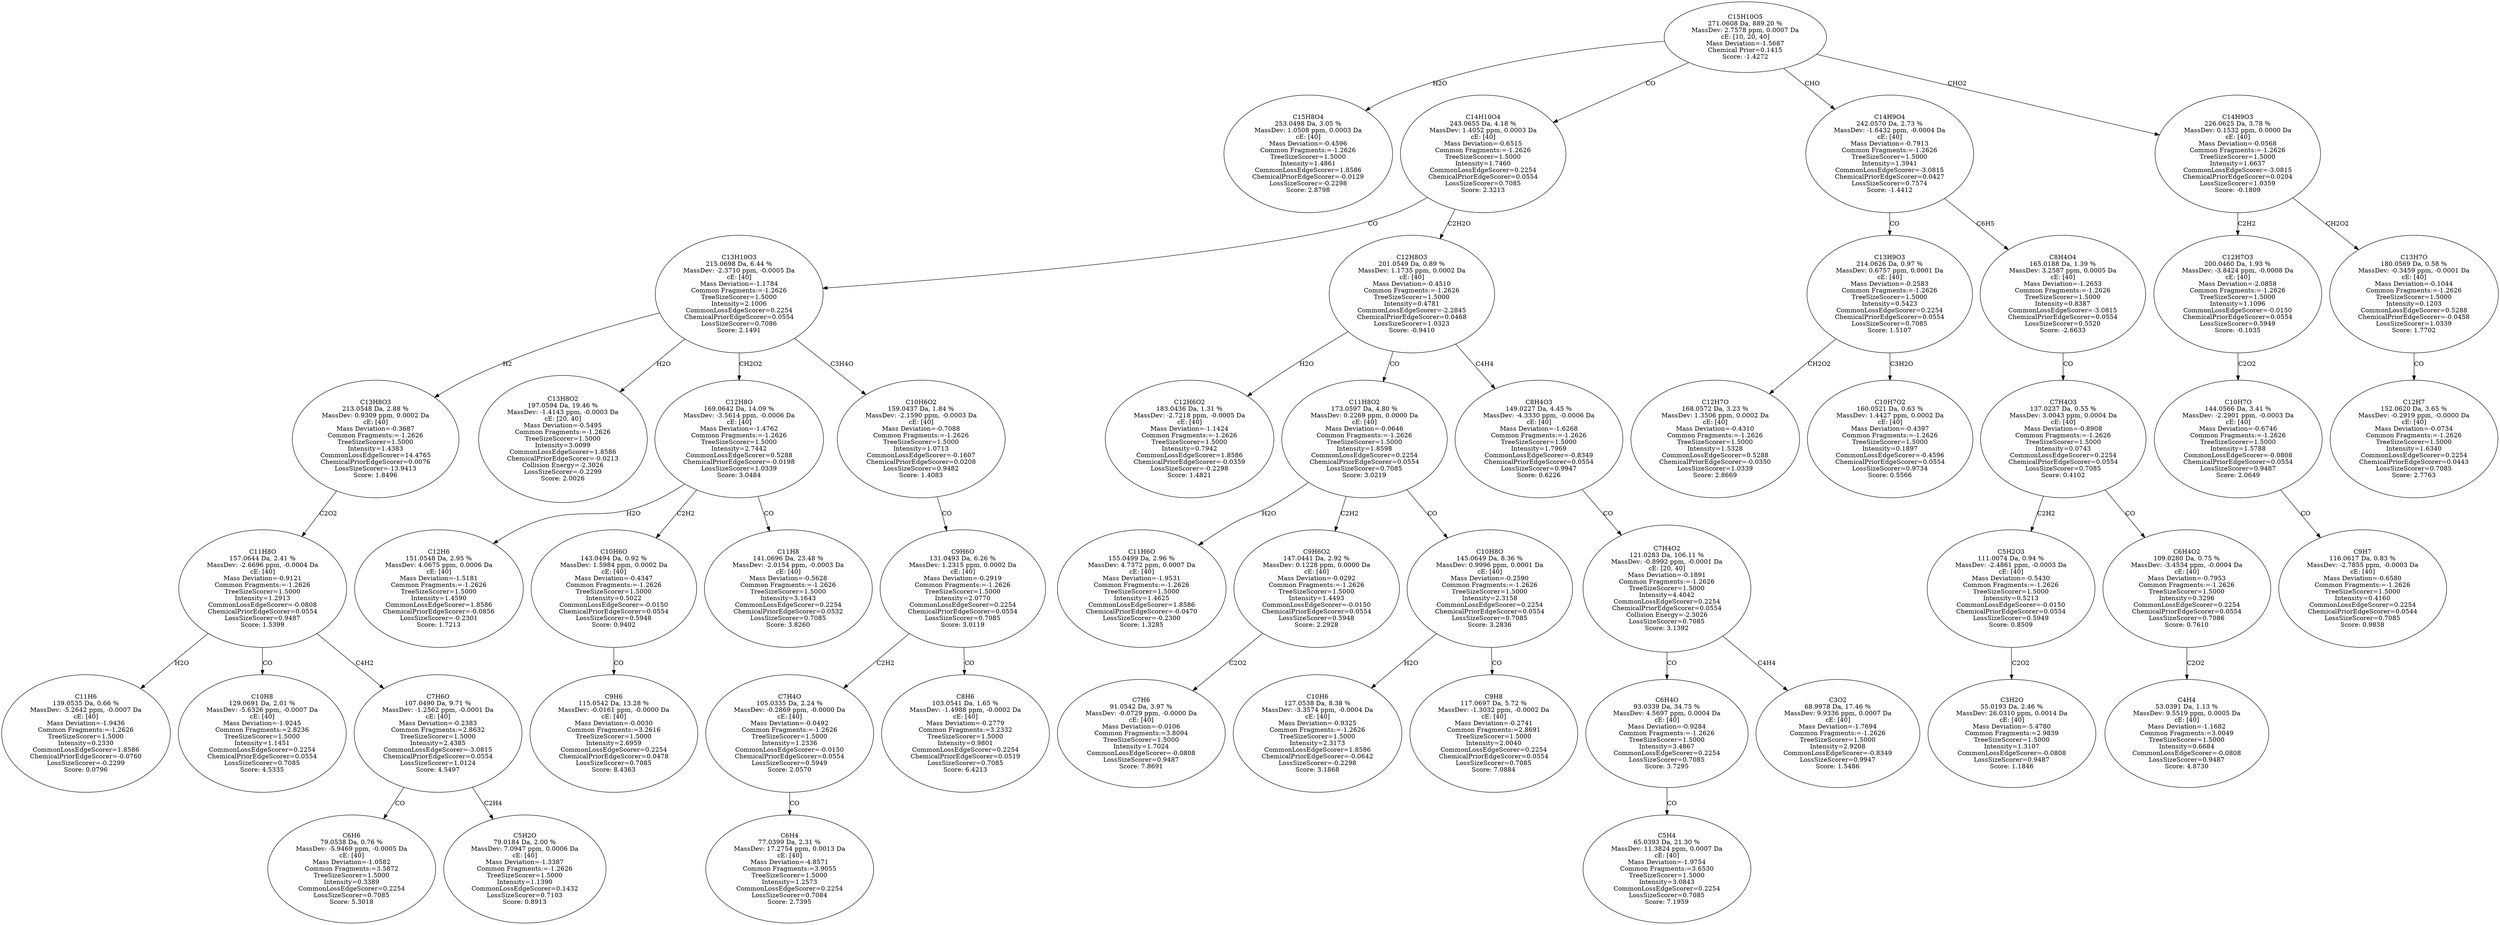 strict digraph {
v1 [label="C15H8O4\n253.0498 Da, 3.05 %\nMassDev: 1.0508 ppm, 0.0003 Da\ncE: [40]\nMass Deviation=-0.4596\nCommon Fragments:=-1.2626\nTreeSizeScorer=1.5000\nIntensity=1.4861\nCommonLossEdgeScorer=1.8586\nChemicalPriorEdgeScorer=-0.0129\nLossSizeScorer=-0.2298\nScore: 2.8798"];
v2 [label="C11H6\n139.0535 Da, 0.66 %\nMassDev: -5.2642 ppm, -0.0007 Da\ncE: [40]\nMass Deviation=-1.9436\nCommon Fragments:=-1.2626\nTreeSizeScorer=1.5000\nIntensity=0.2330\nCommonLossEdgeScorer=1.8586\nChemicalPriorEdgeScorer=-0.0760\nLossSizeScorer=-0.2299\nScore: 0.0796"];
v3 [label="C10H8\n129.0691 Da, 2.01 %\nMassDev: -5.6326 ppm, -0.0007 Da\ncE: [40]\nMass Deviation=-1.9245\nCommon Fragments:=2.8236\nTreeSizeScorer=1.5000\nIntensity=1.1451\nCommonLossEdgeScorer=0.2254\nChemicalPriorEdgeScorer=0.0554\nLossSizeScorer=0.7085\nScore: 4.5335"];
v4 [label="C6H6\n79.0538 Da, 0.76 %\nMassDev: -5.9469 ppm, -0.0005 Da\ncE: [40]\nMass Deviation=-1.0582\nCommon Fragments:=3.5872\nTreeSizeScorer=1.5000\nIntensity=0.3389\nCommonLossEdgeScorer=0.2254\nLossSizeScorer=0.7085\nScore: 5.3018"];
v5 [label="C5H2O\n79.0184 Da, 2.00 %\nMassDev: 7.0947 ppm, 0.0006 Da\ncE: [40]\nMass Deviation=-1.3387\nCommon Fragments:=-1.2626\nTreeSizeScorer=1.5000\nIntensity=1.1390\nCommonLossEdgeScorer=0.1432\nLossSizeScorer=0.7103\nScore: 0.8913"];
v6 [label="C7H6O\n107.0490 Da, 9.71 %\nMassDev: -1.2562 ppm, -0.0001 Da\ncE: [40]\nMass Deviation=-0.2383\nCommon Fragments:=2.8632\nTreeSizeScorer=1.5000\nIntensity=2.4385\nCommonLossEdgeScorer=-3.0815\nChemicalPriorEdgeScorer=0.0554\nLossSizeScorer=1.0124\nScore: 4.5497"];
v7 [label="C11H8O\n157.0644 Da, 2.41 %\nMassDev: -2.6696 ppm, -0.0004 Da\ncE: [40]\nMass Deviation=-0.9121\nCommon Fragments:=-1.2626\nTreeSizeScorer=1.5000\nIntensity=1.2913\nCommonLossEdgeScorer=-0.0808\nChemicalPriorEdgeScorer=0.0554\nLossSizeScorer=0.9487\nScore: 1.5399"];
v8 [label="C13H8O3\n213.0548 Da, 2.88 %\nMassDev: 0.9309 ppm, 0.0002 Da\ncE: [40]\nMass Deviation=-0.3687\nCommon Fragments:=-1.2626\nTreeSizeScorer=1.5000\nIntensity=1.4383\nCommonLossEdgeScorer=14.4765\nChemicalPriorEdgeScorer=0.0076\nLossSizeScorer=-13.9413\nScore: 1.8496"];
v9 [label="C13H8O2\n197.0594 Da, 19.46 %\nMassDev: -1.4143 ppm, -0.0003 Da\ncE: [20, 40]\nMass Deviation=-0.5495\nCommon Fragments:=-1.2626\nTreeSizeScorer=1.5000\nIntensity=3.0099\nCommonLossEdgeScorer=1.8586\nChemicalPriorEdgeScorer=-0.0213\nCollision Energy=-2.3026\nLossSizeScorer=-0.2299\nScore: 2.0026"];
v10 [label="C12H6\n151.0548 Da, 2.95 %\nMassDev: 4.0675 ppm, 0.0006 Da\ncE: [40]\nMass Deviation=-1.5181\nCommon Fragments:=-1.2626\nTreeSizeScorer=1.5000\nIntensity=1.4590\nCommonLossEdgeScorer=1.8586\nChemicalPriorEdgeScorer=-0.0856\nLossSizeScorer=-0.2301\nScore: 1.7213"];
v11 [label="C9H6\n115.0542 Da, 13.28 %\nMassDev: -0.0161 ppm, -0.0000 Da\ncE: [40]\nMass Deviation=-0.0030\nCommon Fragments:=3.2616\nTreeSizeScorer=1.5000\nIntensity=2.6959\nCommonLossEdgeScorer=0.2254\nChemicalPriorEdgeScorer=0.0478\nLossSizeScorer=0.7085\nScore: 8.4363"];
v12 [label="C10H6O\n143.0494 Da, 0.92 %\nMassDev: 1.5984 ppm, 0.0002 Da\ncE: [40]\nMass Deviation=-0.4347\nCommon Fragments:=-1.2626\nTreeSizeScorer=1.5000\nIntensity=0.5022\nCommonLossEdgeScorer=-0.0150\nChemicalPriorEdgeScorer=0.0554\nLossSizeScorer=0.5948\nScore: 0.9402"];
v13 [label="C11H8\n141.0696 Da, 23.48 %\nMassDev: -2.0154 ppm, -0.0003 Da\ncE: [40]\nMass Deviation=-0.5628\nCommon Fragments:=-1.2626\nTreeSizeScorer=1.5000\nIntensity=3.1643\nCommonLossEdgeScorer=0.2254\nChemicalPriorEdgeScorer=0.0532\nLossSizeScorer=0.7085\nScore: 3.8260"];
v14 [label="C12H8O\n169.0642 Da, 14.09 %\nMassDev: -3.5614 ppm, -0.0006 Da\ncE: [40]\nMass Deviation=-1.4762\nCommon Fragments:=-1.2626\nTreeSizeScorer=1.5000\nIntensity=2.7442\nCommonLossEdgeScorer=0.5288\nChemicalPriorEdgeScorer=-0.0198\nLossSizeScorer=1.0339\nScore: 3.0484"];
v15 [label="C6H4\n77.0399 Da, 2.31 %\nMassDev: 17.2754 ppm, 0.0013 Da\ncE: [40]\nMass Deviation=-4.8571\nCommon Fragments:=3.9055\nTreeSizeScorer=1.5000\nIntensity=1.2573\nCommonLossEdgeScorer=0.2254\nLossSizeScorer=0.7084\nScore: 2.7395"];
v16 [label="C7H4O\n105.0335 Da, 2.24 %\nMassDev: -0.2869 ppm, -0.0000 Da\ncE: [40]\nMass Deviation=-0.0492\nCommon Fragments:=-1.2626\nTreeSizeScorer=1.5000\nIntensity=1.2336\nCommonLossEdgeScorer=-0.0150\nChemicalPriorEdgeScorer=0.0554\nLossSizeScorer=0.5949\nScore: 2.0570"];
v17 [label="C8H6\n103.0541 Da, 1.65 %\nMassDev: -1.4988 ppm, -0.0002 Da\ncE: [40]\nMass Deviation=-0.2779\nCommon Fragments:=3.2332\nTreeSizeScorer=1.5000\nIntensity=0.9801\nCommonLossEdgeScorer=0.2254\nChemicalPriorEdgeScorer=0.0519\nLossSizeScorer=0.7085\nScore: 6.4213"];
v18 [label="C9H6O\n131.0493 Da, 6.26 %\nMassDev: 1.2315 ppm, 0.0002 Da\ncE: [40]\nMass Deviation=-0.2919\nCommon Fragments:=-1.2626\nTreeSizeScorer=1.5000\nIntensity=2.0770\nCommonLossEdgeScorer=0.2254\nChemicalPriorEdgeScorer=0.0554\nLossSizeScorer=0.7085\nScore: 3.0119"];
v19 [label="C10H6O2\n159.0437 Da, 1.84 %\nMassDev: -2.1590 ppm, -0.0003 Da\ncE: [40]\nMass Deviation=-0.7088\nCommon Fragments:=-1.2626\nTreeSizeScorer=1.5000\nIntensity=1.0713\nCommonLossEdgeScorer=-0.1607\nChemicalPriorEdgeScorer=0.0208\nLossSizeScorer=0.9482\nScore: 1.4083"];
v20 [label="C13H10O3\n215.0698 Da, 6.44 %\nMassDev: -2.3710 ppm, -0.0005 Da\ncE: [40]\nMass Deviation=-1.1784\nCommon Fragments:=-1.2626\nTreeSizeScorer=1.5000\nIntensity=2.1006\nCommonLossEdgeScorer=0.2254\nChemicalPriorEdgeScorer=0.0554\nLossSizeScorer=0.7086\nScore: 2.1491"];
v21 [label="C12H6O2\n183.0436 Da, 1.31 %\nMassDev: -2.7218 ppm, -0.0005 Da\ncE: [40]\nMass Deviation=-1.1424\nCommon Fragments:=-1.2626\nTreeSizeScorer=1.5000\nIntensity=0.7942\nCommonLossEdgeScorer=1.8586\nChemicalPriorEdgeScorer=-0.0359\nLossSizeScorer=-0.2298\nScore: 1.4821"];
v22 [label="C11H6O\n155.0499 Da, 2.96 %\nMassDev: 4.7372 ppm, 0.0007 Da\ncE: [40]\nMass Deviation=-1.9531\nCommon Fragments:=-1.2626\nTreeSizeScorer=1.5000\nIntensity=1.4625\nCommonLossEdgeScorer=1.8586\nChemicalPriorEdgeScorer=-0.0470\nLossSizeScorer=-0.2300\nScore: 1.3285"];
v23 [label="C7H6\n91.0542 Da, 3.97 %\nMassDev: -0.0729 ppm, -0.0000 Da\ncE: [40]\nMass Deviation=-0.0106\nCommon Fragments:=3.8094\nTreeSizeScorer=1.5000\nIntensity=1.7024\nCommonLossEdgeScorer=-0.0808\nLossSizeScorer=0.9487\nScore: 7.8691"];
v24 [label="C9H6O2\n147.0441 Da, 2.92 %\nMassDev: 0.1228 ppm, 0.0000 Da\ncE: [40]\nMass Deviation=-0.0292\nCommon Fragments:=-1.2626\nTreeSizeScorer=1.5000\nIntensity=1.4493\nCommonLossEdgeScorer=-0.0150\nChemicalPriorEdgeScorer=0.0554\nLossSizeScorer=0.5948\nScore: 2.2928"];
v25 [label="C10H6\n127.0538 Da, 8.38 %\nMassDev: -3.3574 ppm, -0.0004 Da\ncE: [40]\nMass Deviation=-0.9325\nCommon Fragments:=-1.2626\nTreeSizeScorer=1.5000\nIntensity=2.3173\nCommonLossEdgeScorer=1.8586\nChemicalPriorEdgeScorer=-0.0642\nLossSizeScorer=-0.2298\nScore: 3.1868"];
v26 [label="C9H8\n117.0697 Da, 5.72 %\nMassDev: -1.3032 ppm, -0.0002 Da\ncE: [40]\nMass Deviation=-0.2741\nCommon Fragments:=2.8691\nTreeSizeScorer=1.5000\nIntensity=2.0040\nCommonLossEdgeScorer=0.2254\nChemicalPriorEdgeScorer=0.0554\nLossSizeScorer=0.7085\nScore: 7.0884"];
v27 [label="C10H8O\n145.0649 Da, 8.36 %\nMassDev: 0.9996 ppm, 0.0001 Da\ncE: [40]\nMass Deviation=-0.2590\nCommon Fragments:=-1.2626\nTreeSizeScorer=1.5000\nIntensity=2.3158\nCommonLossEdgeScorer=0.2254\nChemicalPriorEdgeScorer=0.0554\nLossSizeScorer=0.7085\nScore: 3.2836"];
v28 [label="C11H8O2\n173.0597 Da, 4.80 %\nMassDev: 0.2269 ppm, 0.0000 Da\ncE: [40]\nMass Deviation=-0.0646\nCommon Fragments:=-1.2626\nTreeSizeScorer=1.5000\nIntensity=1.8598\nCommonLossEdgeScorer=0.2254\nChemicalPriorEdgeScorer=0.0554\nLossSizeScorer=0.7085\nScore: 3.0219"];
v29 [label="C5H4\n65.0393 Da, 21.30 %\nMassDev: 11.3824 ppm, 0.0007 Da\ncE: [40]\nMass Deviation=-1.9754\nCommon Fragments:=3.6530\nTreeSizeScorer=1.5000\nIntensity=3.0843\nCommonLossEdgeScorer=0.2254\nLossSizeScorer=0.7085\nScore: 7.1959"];
v30 [label="C6H4O\n93.0339 Da, 34.75 %\nMassDev: 4.5697 ppm, 0.0004 Da\ncE: [40]\nMass Deviation=-0.9284\nCommon Fragments:=-1.2626\nTreeSizeScorer=1.5000\nIntensity=3.4867\nCommonLossEdgeScorer=0.2254\nLossSizeScorer=0.7085\nScore: 3.7295"];
v31 [label="C3O2\n68.9978 Da, 17.46 %\nMassDev: 9.9336 ppm, 0.0007 Da\ncE: [40]\nMass Deviation=-1.7694\nCommon Fragments:=-1.2626\nTreeSizeScorer=1.5000\nIntensity=2.9208\nCommonLossEdgeScorer=-0.8349\nLossSizeScorer=0.9947\nScore: 1.5486"];
v32 [label="C7H4O2\n121.0283 Da, 106.11 %\nMassDev: -0.8992 ppm, -0.0001 Da\ncE: [20, 40]\nMass Deviation=-0.1891\nCommon Fragments:=-1.2626\nTreeSizeScorer=1.5000\nIntensity=4.4042\nCommonLossEdgeScorer=0.2254\nChemicalPriorEdgeScorer=0.0554\nCollision Energy=-2.3026\nLossSizeScorer=0.7085\nScore: 3.1392"];
v33 [label="C8H4O3\n149.0227 Da, 4.45 %\nMassDev: -4.3330 ppm, -0.0006 Da\ncE: [40]\nMass Deviation=-1.6268\nCommon Fragments:=-1.2626\nTreeSizeScorer=1.5000\nIntensity=1.7969\nCommonLossEdgeScorer=-0.8349\nChemicalPriorEdgeScorer=0.0554\nLossSizeScorer=0.9947\nScore: 0.6226"];
v34 [label="C12H8O3\n201.0549 Da, 0.89 %\nMassDev: 1.1735 ppm, 0.0002 Da\ncE: [40]\nMass Deviation=-0.4510\nCommon Fragments:=-1.2626\nTreeSizeScorer=1.5000\nIntensity=0.4781\nCommonLossEdgeScorer=-2.2845\nChemicalPriorEdgeScorer=0.0468\nLossSizeScorer=1.0323\nScore: -0.9410"];
v35 [label="C14H10O4\n243.0655 Da, 4.18 %\nMassDev: 1.4052 ppm, 0.0003 Da\ncE: [40]\nMass Deviation=-0.6515\nCommon Fragments:=-1.2626\nTreeSizeScorer=1.5000\nIntensity=1.7460\nCommonLossEdgeScorer=0.2254\nChemicalPriorEdgeScorer=0.0554\nLossSizeScorer=0.7085\nScore: 2.3213"];
v36 [label="C12H7O\n168.0572 Da, 3.23 %\nMassDev: 1.3506 ppm, 0.0002 Da\ncE: [40]\nMass Deviation=-0.4310\nCommon Fragments:=-1.2626\nTreeSizeScorer=1.5000\nIntensity=1.5328\nCommonLossEdgeScorer=0.5288\nChemicalPriorEdgeScorer=-0.0350\nLossSizeScorer=1.0339\nScore: 2.8669"];
v37 [label="C10H7O2\n160.0521 Da, 0.63 %\nMassDev: 1.4427 ppm, 0.0002 Da\ncE: [40]\nMass Deviation=-0.4397\nCommon Fragments:=-1.2626\nTreeSizeScorer=1.5000\nIntensity=0.1897\nCommonLossEdgeScorer=-0.4596\nChemicalPriorEdgeScorer=0.0554\nLossSizeScorer=0.9734\nScore: 0.5566"];
v38 [label="C13H9O3\n214.0626 Da, 0.97 %\nMassDev: 0.6757 ppm, 0.0001 Da\ncE: [40]\nMass Deviation=-0.2583\nCommon Fragments:=-1.2626\nTreeSizeScorer=1.5000\nIntensity=0.5423\nCommonLossEdgeScorer=0.2254\nChemicalPriorEdgeScorer=0.0554\nLossSizeScorer=0.7085\nScore: 1.5107"];
v39 [label="C3H2O\n55.0193 Da, 2.46 %\nMassDev: 26.0310 ppm, 0.0014 Da\ncE: [40]\nMass Deviation=-5.4780\nCommon Fragments:=2.9839\nTreeSizeScorer=1.5000\nIntensity=1.3107\nCommonLossEdgeScorer=-0.0808\nLossSizeScorer=0.9487\nScore: 1.1846"];
v40 [label="C5H2O3\n111.0074 Da, 0.94 %\nMassDev: -2.4861 ppm, -0.0003 Da\ncE: [40]\nMass Deviation=-0.5430\nCommon Fragments:=-1.2626\nTreeSizeScorer=1.5000\nIntensity=0.5213\nCommonLossEdgeScorer=-0.0150\nChemicalPriorEdgeScorer=0.0554\nLossSizeScorer=0.5949\nScore: 0.8509"];
v41 [label="C4H4\n53.0391 Da, 1.13 %\nMassDev: 9.5519 ppm, 0.0005 Da\ncE: [40]\nMass Deviation=-1.1682\nCommon Fragments:=3.0049\nTreeSizeScorer=1.5000\nIntensity=0.6684\nCommonLossEdgeScorer=-0.0808\nLossSizeScorer=0.9487\nScore: 4.8730"];
v42 [label="C6H4O2\n109.0280 Da, 0.75 %\nMassDev: -3.4534 ppm, -0.0004 Da\ncE: [40]\nMass Deviation=-0.7953\nCommon Fragments:=-1.2626\nTreeSizeScorer=1.5000\nIntensity=0.3296\nCommonLossEdgeScorer=0.2254\nChemicalPriorEdgeScorer=0.0554\nLossSizeScorer=0.7086\nScore: 0.7610"];
v43 [label="C7H4O3\n137.0237 Da, 0.55 %\nMassDev: 3.0043 ppm, 0.0004 Da\ncE: [40]\nMass Deviation=-0.8908\nCommon Fragments:=-1.2626\nTreeSizeScorer=1.5000\nIntensity=0.0743\nCommonLossEdgeScorer=0.2254\nChemicalPriorEdgeScorer=0.0554\nLossSizeScorer=0.7085\nScore: 0.4102"];
v44 [label="C8H4O4\n165.0188 Da, 1.39 %\nMassDev: 3.2587 ppm, 0.0005 Da\ncE: [40]\nMass Deviation=-1.2653\nCommon Fragments:=-1.2626\nTreeSizeScorer=1.5000\nIntensity=0.8387\nCommonLossEdgeScorer=-3.0815\nChemicalPriorEdgeScorer=0.0554\nLossSizeScorer=0.5520\nScore: -2.6633"];
v45 [label="C14H9O4\n242.0570 Da, 2.73 %\nMassDev: -1.6432 ppm, -0.0004 Da\ncE: [40]\nMass Deviation=-0.7913\nCommon Fragments:=-1.2626\nTreeSizeScorer=1.5000\nIntensity=1.3941\nCommonLossEdgeScorer=-3.0815\nChemicalPriorEdgeScorer=0.0427\nLossSizeScorer=0.7574\nScore: -1.4412"];
v46 [label="C9H7\n116.0617 Da, 0.83 %\nMassDev: -2.7855 ppm, -0.0003 Da\ncE: [40]\nMass Deviation=-0.6580\nCommon Fragments:=-1.2626\nTreeSizeScorer=1.5000\nIntensity=0.4160\nCommonLossEdgeScorer=0.2254\nChemicalPriorEdgeScorer=0.0544\nLossSizeScorer=0.7085\nScore: 0.9838"];
v47 [label="C10H7O\n144.0566 Da, 3.41 %\nMassDev: -2.2901 ppm, -0.0003 Da\ncE: [40]\nMass Deviation=-0.6746\nCommon Fragments:=-1.2626\nTreeSizeScorer=1.5000\nIntensity=1.5788\nCommonLossEdgeScorer=-0.0808\nChemicalPriorEdgeScorer=0.0554\nLossSizeScorer=0.9487\nScore: 2.0649"];
v48 [label="C12H7O3\n200.0460 Da, 1.93 %\nMassDev: -3.8424 ppm, -0.0008 Da\ncE: [40]\nMass Deviation=-2.0858\nCommon Fragments:=-1.2626\nTreeSizeScorer=1.5000\nIntensity=1.1096\nCommonLossEdgeScorer=-0.0150\nChemicalPriorEdgeScorer=0.0554\nLossSizeScorer=0.5949\nScore: -0.1035"];
v49 [label="C12H7\n152.0620 Da, 3.65 %\nMassDev: -0.2919 ppm, -0.0000 Da\ncE: [40]\nMass Deviation=-0.0734\nCommon Fragments:=-1.2626\nTreeSizeScorer=1.5000\nIntensity=1.6340\nCommonLossEdgeScorer=0.2254\nChemicalPriorEdgeScorer=0.0443\nLossSizeScorer=0.7085\nScore: 2.7763"];
v50 [label="C13H7O\n180.0569 Da, 0.58 %\nMassDev: -0.3459 ppm, -0.0001 Da\ncE: [40]\nMass Deviation=-0.1044\nCommon Fragments:=-1.2626\nTreeSizeScorer=1.5000\nIntensity=0.1203\nCommonLossEdgeScorer=0.5288\nChemicalPriorEdgeScorer=-0.0458\nLossSizeScorer=1.0339\nScore: 1.7702"];
v51 [label="C14H9O3\n226.0625 Da, 3.78 %\nMassDev: 0.1532 ppm, 0.0000 Da\ncE: [40]\nMass Deviation=-0.0568\nCommon Fragments:=-1.2626\nTreeSizeScorer=1.5000\nIntensity=1.6637\nCommonLossEdgeScorer=-3.0815\nChemicalPriorEdgeScorer=0.0204\nLossSizeScorer=1.0359\nScore: -0.1809"];
v52 [label="C15H10O5\n271.0608 Da, 889.20 %\nMassDev: 2.7578 ppm, 0.0007 Da\ncE: [10, 20, 40]\nMass Deviation=-1.5687\nChemical Prior=0.1415\nScore: -1.4272"];
v52 -> v1 [label="H2O"];
v7 -> v2 [label="H2O"];
v7 -> v3 [label="CO"];
v6 -> v4 [label="CO"];
v6 -> v5 [label="C2H4"];
v7 -> v6 [label="C4H2"];
v8 -> v7 [label="C2O2"];
v20 -> v8 [label="H2"];
v20 -> v9 [label="H2O"];
v14 -> v10 [label="H2O"];
v12 -> v11 [label="CO"];
v14 -> v12 [label="C2H2"];
v14 -> v13 [label="CO"];
v20 -> v14 [label="CH2O2"];
v16 -> v15 [label="CO"];
v18 -> v16 [label="C2H2"];
v18 -> v17 [label="CO"];
v19 -> v18 [label="CO"];
v20 -> v19 [label="C3H4O"];
v35 -> v20 [label="CO"];
v34 -> v21 [label="H2O"];
v28 -> v22 [label="H2O"];
v24 -> v23 [label="C2O2"];
v28 -> v24 [label="C2H2"];
v27 -> v25 [label="H2O"];
v27 -> v26 [label="CO"];
v28 -> v27 [label="CO"];
v34 -> v28 [label="CO"];
v30 -> v29 [label="CO"];
v32 -> v30 [label="CO"];
v32 -> v31 [label="C4H4"];
v33 -> v32 [label="CO"];
v34 -> v33 [label="C4H4"];
v35 -> v34 [label="C2H2O"];
v52 -> v35 [label="CO"];
v38 -> v36 [label="CH2O2"];
v38 -> v37 [label="C3H2O"];
v45 -> v38 [label="CO"];
v40 -> v39 [label="C2O2"];
v43 -> v40 [label="C2H2"];
v42 -> v41 [label="C2O2"];
v43 -> v42 [label="CO"];
v44 -> v43 [label="CO"];
v45 -> v44 [label="C6H5"];
v52 -> v45 [label="CHO"];
v47 -> v46 [label="CO"];
v48 -> v47 [label="C2O2"];
v51 -> v48 [label="C2H2"];
v50 -> v49 [label="CO"];
v51 -> v50 [label="CH2O2"];
v52 -> v51 [label="CHO2"];
}